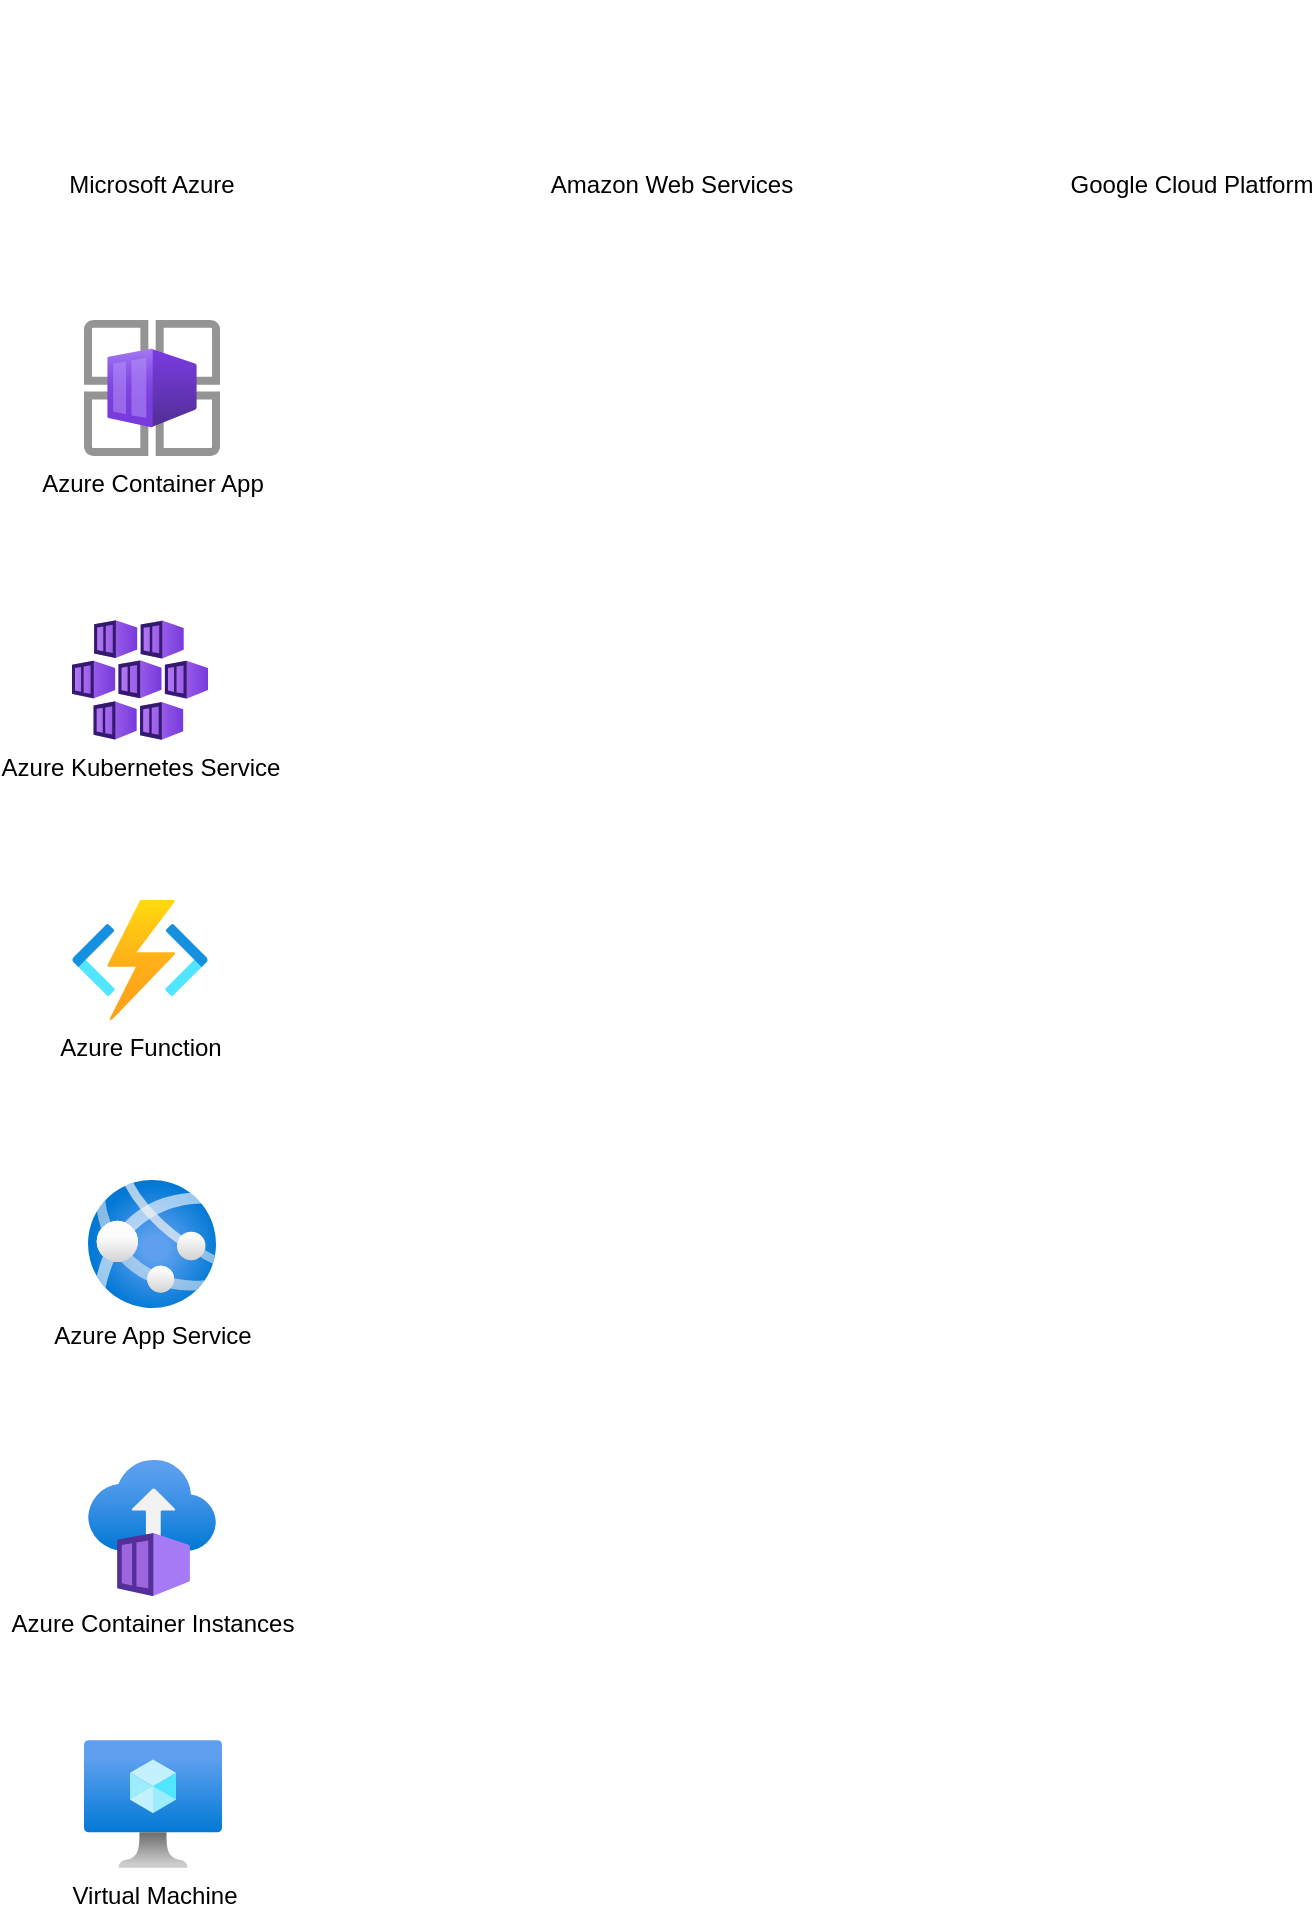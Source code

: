 <mxfile version="23.1.1" type="github">
  <diagram name="Page-1" id="x9AYoagkFjPnIj1YDkNX">
    <mxGraphModel dx="2026" dy="1145" grid="1" gridSize="10" guides="1" tooltips="1" connect="1" arrows="1" fold="1" page="1" pageScale="1" pageWidth="850" pageHeight="1100" math="0" shadow="0">
      <root>
        <mxCell id="0" />
        <mxCell id="1" parent="0" />
        <mxCell id="etOJwjgyMubkftZ0emL1-1" value="Microsoft Azure" style="shape=image;verticalLabelPosition=bottom;labelBackgroundColor=default;verticalAlign=top;aspect=fixed;imageAspect=0;image=https://logos-world.net/wp-content/uploads/2021/03/Azure-Logo-2020-present.png;" vertex="1" parent="1">
          <mxGeometry x="40" y="102.12" width="100" height="56.25" as="geometry" />
        </mxCell>
        <mxCell id="etOJwjgyMubkftZ0emL1-2" value="Amazon Web Services" style="shape=image;verticalLabelPosition=bottom;labelBackgroundColor=default;verticalAlign=top;aspect=fixed;imageAspect=0;image=https://images.idgesg.net/images/article/2018/11/aws_logo-100781597-large.jpg;" vertex="1" parent="1">
          <mxGeometry x="300" y="98.37" width="100" height="60" as="geometry" />
        </mxCell>
        <mxCell id="etOJwjgyMubkftZ0emL1-6" value="Google Cloud Platform" style="shape=image;verticalLabelPosition=bottom;labelBackgroundColor=default;verticalAlign=top;aspect=fixed;imageAspect=0;image=https://www.kindpng.com/picc/m/20-209875_google-cloud-logo-png-image-free-download-searchpng.png;" vertex="1" parent="1">
          <mxGeometry x="560" y="80" width="100" height="78.37" as="geometry" />
        </mxCell>
        <mxCell id="etOJwjgyMubkftZ0emL1-7" value="Azure Container App" style="image;aspect=fixed;html=1;points=[];align=center;fontSize=12;image=img/lib/azure2/other/Container_App_Environments.svg;" vertex="1" parent="1">
          <mxGeometry x="56" y="240" width="68" height="68" as="geometry" />
        </mxCell>
        <mxCell id="etOJwjgyMubkftZ0emL1-8" value="Azure Kubernetes Service" style="image;aspect=fixed;html=1;points=[];align=center;fontSize=12;image=img/lib/azure2/compute/Kubernetes_Services.svg;" vertex="1" parent="1">
          <mxGeometry x="50" y="390" width="68" height="60" as="geometry" />
        </mxCell>
        <mxCell id="etOJwjgyMubkftZ0emL1-9" value="Azure Function" style="image;aspect=fixed;html=1;points=[];align=center;fontSize=12;image=img/lib/azure2/compute/Function_Apps.svg;" vertex="1" parent="1">
          <mxGeometry x="50" y="530" width="68" height="60" as="geometry" />
        </mxCell>
        <mxCell id="etOJwjgyMubkftZ0emL1-10" value="Azure App Service" style="image;aspect=fixed;html=1;points=[];align=center;fontSize=12;image=img/lib/azure2/app_services/App_Services.svg;" vertex="1" parent="1">
          <mxGeometry x="58" y="670" width="64" height="64" as="geometry" />
        </mxCell>
        <mxCell id="etOJwjgyMubkftZ0emL1-11" value="Azure Container Instances" style="image;aspect=fixed;html=1;points=[];align=center;fontSize=12;image=img/lib/azure2/compute/Container_Instances.svg;" vertex="1" parent="1">
          <mxGeometry x="58" y="810" width="64" height="68" as="geometry" />
        </mxCell>
        <mxCell id="etOJwjgyMubkftZ0emL1-12" value="Virtual Machine" style="image;aspect=fixed;html=1;points=[];align=center;fontSize=12;image=img/lib/azure2/compute/Virtual_Machine.svg;" vertex="1" parent="1">
          <mxGeometry x="56" y="950" width="69" height="64" as="geometry" />
        </mxCell>
      </root>
    </mxGraphModel>
  </diagram>
</mxfile>
